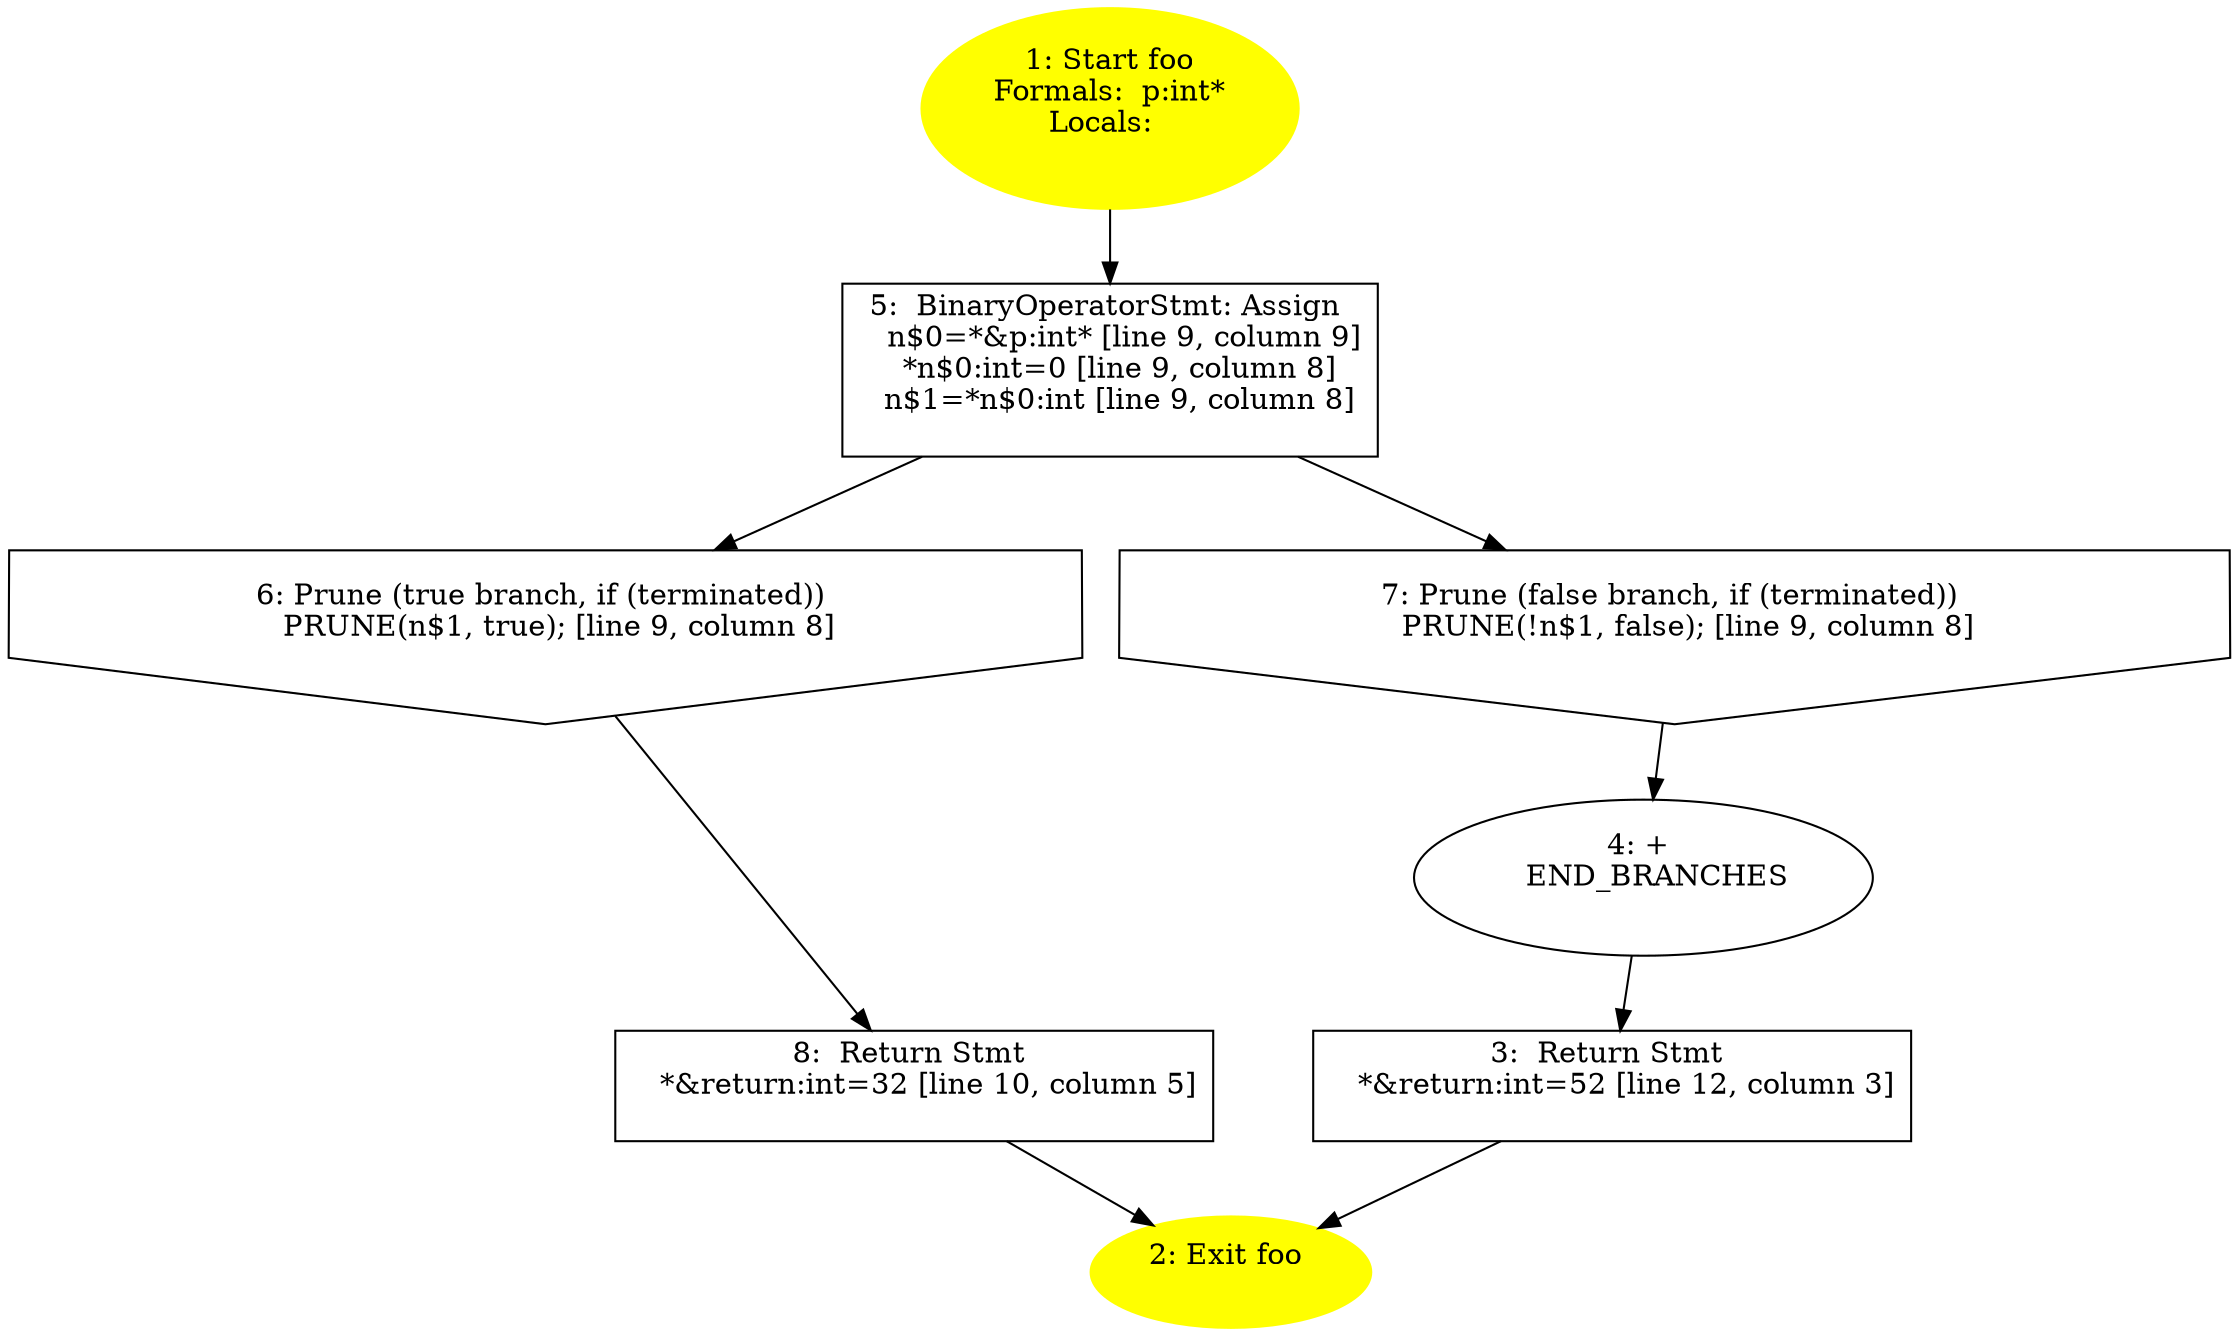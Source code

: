 /* @generated */
digraph cfg {
"foo.acbd18db4cc2f85c_1" [label="1: Start foo\nFormals:  p:int*\nLocals:  \n  " color=yellow style=filled]
	

	 "foo.acbd18db4cc2f85c_1" -> "foo.acbd18db4cc2f85c_5" ;
"foo.acbd18db4cc2f85c_2" [label="2: Exit foo \n  " color=yellow style=filled]
	

"foo.acbd18db4cc2f85c_3" [label="3:  Return Stmt \n   *&return:int=52 [line 12, column 3]\n " shape="box"]
	

	 "foo.acbd18db4cc2f85c_3" -> "foo.acbd18db4cc2f85c_2" ;
"foo.acbd18db4cc2f85c_4" [label="4: + \n   END_BRANCHES\n " ]
	

	 "foo.acbd18db4cc2f85c_4" -> "foo.acbd18db4cc2f85c_3" ;
"foo.acbd18db4cc2f85c_5" [label="5:  BinaryOperatorStmt: Assign \n   n$0=*&p:int* [line 9, column 9]\n  *n$0:int=0 [line 9, column 8]\n  n$1=*n$0:int [line 9, column 8]\n " shape="box"]
	

	 "foo.acbd18db4cc2f85c_5" -> "foo.acbd18db4cc2f85c_6" ;
	 "foo.acbd18db4cc2f85c_5" -> "foo.acbd18db4cc2f85c_7" ;
"foo.acbd18db4cc2f85c_6" [label="6: Prune (true branch, if (terminated)) \n   PRUNE(n$1, true); [line 9, column 8]\n " shape="invhouse"]
	

	 "foo.acbd18db4cc2f85c_6" -> "foo.acbd18db4cc2f85c_8" ;
"foo.acbd18db4cc2f85c_7" [label="7: Prune (false branch, if (terminated)) \n   PRUNE(!n$1, false); [line 9, column 8]\n " shape="invhouse"]
	

	 "foo.acbd18db4cc2f85c_7" -> "foo.acbd18db4cc2f85c_4" ;
"foo.acbd18db4cc2f85c_8" [label="8:  Return Stmt \n   *&return:int=32 [line 10, column 5]\n " shape="box"]
	

	 "foo.acbd18db4cc2f85c_8" -> "foo.acbd18db4cc2f85c_2" ;
}
